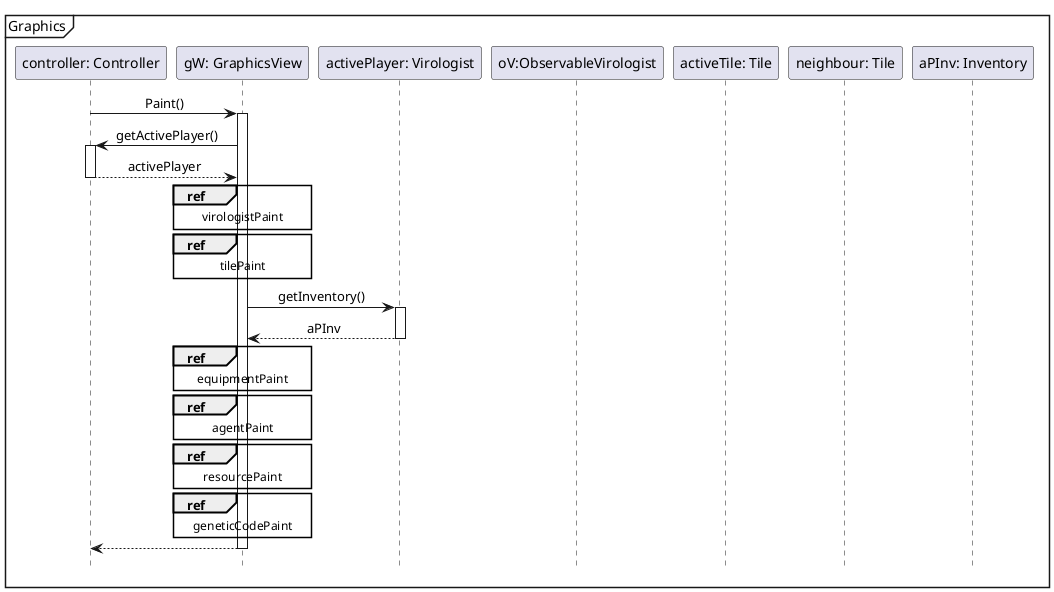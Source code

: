 @startuml

hide footbox
skinparam sequenceMessageAlign center

mainframe Graphics

participant "controller: Controller" as c
participant "gW: GraphicsView" as gW
participant "activePlayer: Virologist" as v
participant "oV:ObservableVirologist" as oV
participant "activeTile: Tile" as t
participant "neighbour: Tile" as nb
participant "aPInv: Inventory" as aPInv



c -> gW ++: Paint()
    gW -> c ++: getActivePlayer()
    return activePlayer

    ref over gW :virologistPaint
    ref over gW :tilePaint

    gW -> v ++: getInventory()
    return aPInv
    ref over gW : equipmentPaint
    ref over gW : agentPaint
    ref over gW : resourcePaint
    ref over gW : geneticCodePaint
return

@enduml
